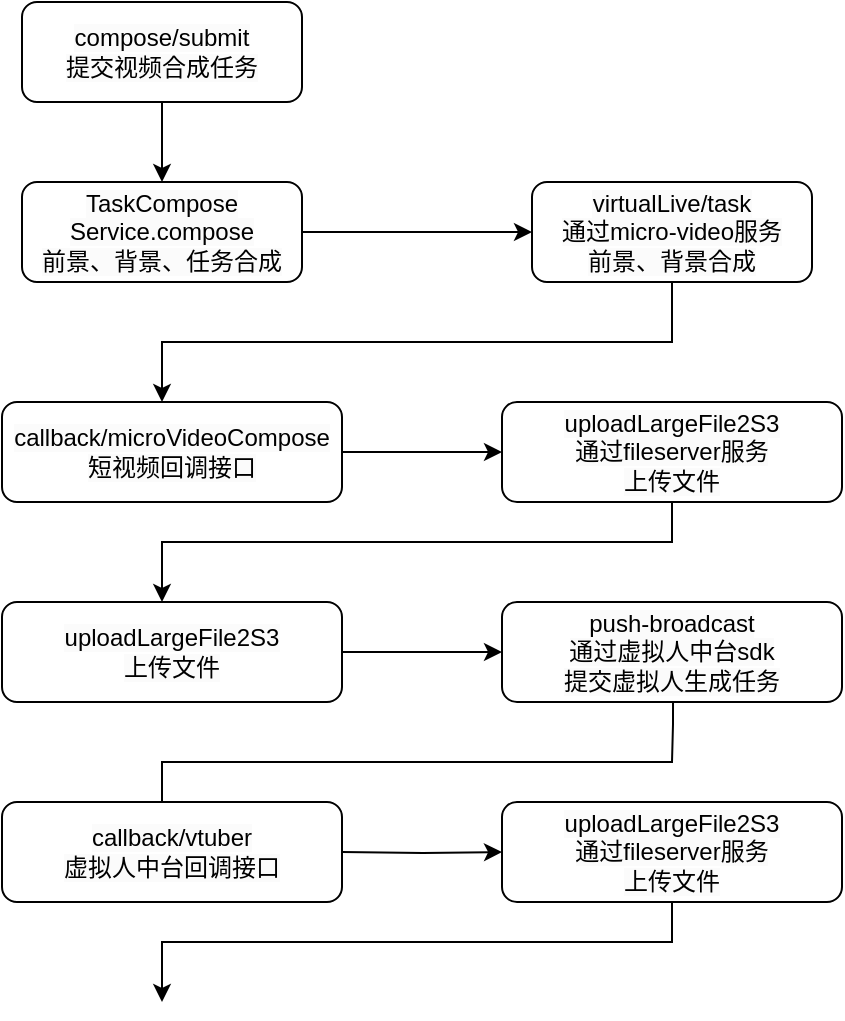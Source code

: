 <mxfile version="21.3.3" type="github">
  <diagram name="Page-1" id="2YBvvXClWsGukQMizWep">
    <mxGraphModel dx="1195" dy="637" grid="1" gridSize="10" guides="1" tooltips="1" connect="1" arrows="1" fold="1" page="1" pageScale="1" pageWidth="850" pageHeight="1100" math="0" shadow="0">
      <root>
        <mxCell id="0" />
        <mxCell id="1" parent="0" />
        <mxCell id="zjWlt8LIJtyGTOpTEjpI-8" value="" style="edgeStyle=orthogonalEdgeStyle;rounded=0;orthogonalLoop=1;jettySize=auto;html=1;" edge="1" parent="1" source="zjWlt8LIJtyGTOpTEjpI-1" target="zjWlt8LIJtyGTOpTEjpI-7">
          <mxGeometry relative="1" as="geometry" />
        </mxCell>
        <mxCell id="zjWlt8LIJtyGTOpTEjpI-1" value="&lt;span style=&quot;color: rgb(0, 0, 0); font-family: Helvetica; font-size: 12px; font-style: normal; font-variant-ligatures: normal; font-variant-caps: normal; font-weight: 400; letter-spacing: normal; orphans: 2; text-indent: 0px; text-transform: none; widows: 2; word-spacing: 0px; -webkit-text-stroke-width: 0px; background-color: rgb(251, 251, 251); text-decoration-thickness: initial; text-decoration-style: initial; text-decoration-color: initial; float: none; display: inline !important;&quot;&gt;compose/submit&lt;br&gt;提交视频合成任务&lt;br&gt;&lt;/span&gt;" style="rounded=1;whiteSpace=wrap;html=1;align=center;" vertex="1" parent="1">
          <mxGeometry x="100" y="130" width="140" height="50" as="geometry" />
        </mxCell>
        <mxCell id="zjWlt8LIJtyGTOpTEjpI-16" value="" style="edgeStyle=orthogonalEdgeStyle;rounded=0;orthogonalLoop=1;jettySize=auto;html=1;" edge="1" parent="1" source="zjWlt8LIJtyGTOpTEjpI-7" target="zjWlt8LIJtyGTOpTEjpI-15">
          <mxGeometry relative="1" as="geometry" />
        </mxCell>
        <mxCell id="zjWlt8LIJtyGTOpTEjpI-7" value="&lt;span style=&quot;color: rgb(0, 0, 0); font-family: Helvetica; font-size: 12px; font-style: normal; font-variant-ligatures: normal; font-variant-caps: normal; font-weight: 400; letter-spacing: normal; orphans: 2; text-indent: 0px; text-transform: none; widows: 2; word-spacing: 0px; -webkit-text-stroke-width: 0px; background-color: rgb(251, 251, 251); text-decoration-thickness: initial; text-decoration-style: initial; text-decoration-color: initial; float: none; display: inline !important;&quot;&gt;TaskCompose&lt;br&gt;Service.compose&lt;br style=&quot;border-color: var(--border-color);&quot;&gt;前景、背景、任务合成&lt;br&gt;&lt;/span&gt;" style="rounded=1;whiteSpace=wrap;html=1;align=center;" vertex="1" parent="1">
          <mxGeometry x="100" y="220" width="140" height="50" as="geometry" />
        </mxCell>
        <mxCell id="zjWlt8LIJtyGTOpTEjpI-18" value="" style="edgeStyle=orthogonalEdgeStyle;rounded=0;orthogonalLoop=1;jettySize=auto;html=1;exitX=0.5;exitY=1;exitDx=0;exitDy=0;" edge="1" parent="1" source="zjWlt8LIJtyGTOpTEjpI-15" target="zjWlt8LIJtyGTOpTEjpI-17">
          <mxGeometry relative="1" as="geometry">
            <Array as="points">
              <mxPoint x="425" y="300" />
              <mxPoint x="170" y="300" />
            </Array>
          </mxGeometry>
        </mxCell>
        <mxCell id="zjWlt8LIJtyGTOpTEjpI-15" value="&lt;span style=&quot;color: rgb(0, 0, 0); font-family: Helvetica; font-size: 12px; font-style: normal; font-variant-ligatures: normal; font-variant-caps: normal; font-weight: 400; letter-spacing: normal; orphans: 2; text-indent: 0px; text-transform: none; widows: 2; word-spacing: 0px; -webkit-text-stroke-width: 0px; background-color: rgb(251, 251, 251); text-decoration-thickness: initial; text-decoration-style: initial; text-decoration-color: initial; float: none; display: inline !important;&quot;&gt;virtualLive/task&lt;br&gt;通过micro-video服务&lt;br&gt;前景、背景合成&lt;br&gt;&lt;/span&gt;" style="rounded=1;whiteSpace=wrap;html=1;align=center;" vertex="1" parent="1">
          <mxGeometry x="355" y="220" width="140" height="50" as="geometry" />
        </mxCell>
        <mxCell id="zjWlt8LIJtyGTOpTEjpI-20" value="" style="edgeStyle=orthogonalEdgeStyle;rounded=0;orthogonalLoop=1;jettySize=auto;html=1;" edge="1" parent="1" source="zjWlt8LIJtyGTOpTEjpI-17" target="zjWlt8LIJtyGTOpTEjpI-19">
          <mxGeometry relative="1" as="geometry" />
        </mxCell>
        <mxCell id="zjWlt8LIJtyGTOpTEjpI-17" value="&lt;span style=&quot;color: rgb(0, 0, 0); font-family: Helvetica; font-size: 12px; font-style: normal; font-variant-ligatures: normal; font-variant-caps: normal; font-weight: 400; letter-spacing: normal; orphans: 2; text-indent: 0px; text-transform: none; widows: 2; word-spacing: 0px; -webkit-text-stroke-width: 0px; background-color: rgb(251, 251, 251); text-decoration-thickness: initial; text-decoration-style: initial; text-decoration-color: initial; float: none; display: inline !important;&quot;&gt;callback/microVideoCompose&lt;br&gt;短视频回调接口&lt;br&gt;&lt;/span&gt;" style="rounded=1;whiteSpace=wrap;html=1;align=center;" vertex="1" parent="1">
          <mxGeometry x="90" y="330" width="170" height="50" as="geometry" />
        </mxCell>
        <mxCell id="zjWlt8LIJtyGTOpTEjpI-19" value="&lt;span style=&quot;color: rgb(0, 0, 0); font-family: Helvetica; font-size: 12px; font-style: normal; font-variant-ligatures: normal; font-variant-caps: normal; font-weight: 400; letter-spacing: normal; orphans: 2; text-indent: 0px; text-transform: none; widows: 2; word-spacing: 0px; -webkit-text-stroke-width: 0px; background-color: rgb(251, 251, 251); text-decoration-thickness: initial; text-decoration-style: initial; text-decoration-color: initial; float: none; display: inline !important;&quot;&gt;uploadLargeFile2S3&lt;br&gt;通过fileserver服务&lt;br&gt;上传文件&lt;br&gt;&lt;/span&gt;" style="rounded=1;whiteSpace=wrap;html=1;align=center;" vertex="1" parent="1">
          <mxGeometry x="340" y="330" width="170" height="50" as="geometry" />
        </mxCell>
        <mxCell id="zjWlt8LIJtyGTOpTEjpI-21" value="" style="edgeStyle=orthogonalEdgeStyle;rounded=0;orthogonalLoop=1;jettySize=auto;html=1;exitX=0.5;exitY=1;exitDx=0;exitDy=0;" edge="1" parent="1" source="zjWlt8LIJtyGTOpTEjpI-19">
          <mxGeometry relative="1" as="geometry">
            <mxPoint x="445" y="380" as="sourcePoint" />
            <mxPoint x="170" y="430" as="targetPoint" />
            <Array as="points">
              <mxPoint x="425" y="400" />
              <mxPoint x="170" y="400" />
            </Array>
          </mxGeometry>
        </mxCell>
        <mxCell id="zjWlt8LIJtyGTOpTEjpI-24" value="" style="edgeStyle=orthogonalEdgeStyle;rounded=0;orthogonalLoop=1;jettySize=auto;html=1;" edge="1" parent="1" source="zjWlt8LIJtyGTOpTEjpI-22" target="zjWlt8LIJtyGTOpTEjpI-23">
          <mxGeometry relative="1" as="geometry" />
        </mxCell>
        <mxCell id="zjWlt8LIJtyGTOpTEjpI-22" value="&lt;span style=&quot;color: rgb(0, 0, 0); font-family: Helvetica; font-size: 12px; font-style: normal; font-variant-ligatures: normal; font-variant-caps: normal; font-weight: 400; letter-spacing: normal; orphans: 2; text-indent: 0px; text-transform: none; widows: 2; word-spacing: 0px; -webkit-text-stroke-width: 0px; background-color: rgb(251, 251, 251); text-decoration-thickness: initial; text-decoration-style: initial; text-decoration-color: initial; float: none; display: inline !important;&quot;&gt;uploadLargeFile2S3&lt;br&gt;上传文件&lt;br&gt;&lt;/span&gt;" style="rounded=1;whiteSpace=wrap;html=1;align=center;" vertex="1" parent="1">
          <mxGeometry x="90" y="430" width="170" height="50" as="geometry" />
        </mxCell>
        <mxCell id="zjWlt8LIJtyGTOpTEjpI-23" value="&lt;span style=&quot;color: rgb(0, 0, 0); font-family: Helvetica; font-size: 12px; font-style: normal; font-variant-ligatures: normal; font-variant-caps: normal; font-weight: 400; letter-spacing: normal; orphans: 2; text-indent: 0px; text-transform: none; widows: 2; word-spacing: 0px; -webkit-text-stroke-width: 0px; background-color: rgb(251, 251, 251); text-decoration-thickness: initial; text-decoration-style: initial; text-decoration-color: initial; float: none; display: inline !important;&quot;&gt;push-broadcast&lt;br&gt;通过虚拟人中台sdk&lt;br&gt;提交虚拟人生成任务&lt;br&gt;&lt;/span&gt;" style="rounded=1;whiteSpace=wrap;html=1;align=center;" vertex="1" parent="1">
          <mxGeometry x="340" y="430" width="170" height="50" as="geometry" />
        </mxCell>
        <mxCell id="zjWlt8LIJtyGTOpTEjpI-26" value="" style="edgeStyle=orthogonalEdgeStyle;rounded=0;orthogonalLoop=1;jettySize=auto;html=1;exitX=0.503;exitY=1.006;exitDx=0;exitDy=0;exitPerimeter=0;" edge="1" parent="1" source="zjWlt8LIJtyGTOpTEjpI-23">
          <mxGeometry relative="1" as="geometry">
            <mxPoint x="445" y="491" as="sourcePoint" />
            <mxPoint x="170" y="540" as="targetPoint" />
            <Array as="points">
              <mxPoint x="426" y="491" />
              <mxPoint x="425" y="491" />
              <mxPoint x="425" y="510" />
              <mxPoint x="170" y="510" />
            </Array>
          </mxGeometry>
        </mxCell>
        <mxCell id="zjWlt8LIJtyGTOpTEjpI-27" value="&lt;span style=&quot;color: rgb(0, 0, 0); font-family: Helvetica; font-size: 12px; font-style: normal; font-variant-ligatures: normal; font-variant-caps: normal; font-weight: 400; letter-spacing: normal; orphans: 2; text-indent: 0px; text-transform: none; widows: 2; word-spacing: 0px; -webkit-text-stroke-width: 0px; background-color: rgb(251, 251, 251); text-decoration-thickness: initial; text-decoration-style: initial; text-decoration-color: initial; float: none; display: inline !important;&quot;&gt;callback/vtuber&lt;br&gt;虚拟人中台回调接口&lt;br&gt;&lt;/span&gt;" style="rounded=1;whiteSpace=wrap;html=1;align=center;" vertex="1" parent="1">
          <mxGeometry x="90" y="530" width="170" height="50" as="geometry" />
        </mxCell>
        <mxCell id="zjWlt8LIJtyGTOpTEjpI-28" value="" style="edgeStyle=orthogonalEdgeStyle;rounded=0;orthogonalLoop=1;jettySize=auto;html=1;" edge="1" parent="1" target="zjWlt8LIJtyGTOpTEjpI-29">
          <mxGeometry relative="1" as="geometry">
            <mxPoint x="260" y="555" as="sourcePoint" />
          </mxGeometry>
        </mxCell>
        <mxCell id="zjWlt8LIJtyGTOpTEjpI-29" value="&lt;span style=&quot;color: rgb(0, 0, 0); font-family: Helvetica; font-size: 12px; font-style: normal; font-variant-ligatures: normal; font-variant-caps: normal; font-weight: 400; letter-spacing: normal; orphans: 2; text-indent: 0px; text-transform: none; widows: 2; word-spacing: 0px; -webkit-text-stroke-width: 0px; background-color: rgb(251, 251, 251); text-decoration-thickness: initial; text-decoration-style: initial; text-decoration-color: initial; float: none; display: inline !important;&quot;&gt;uploadLargeFile2S3&lt;br&gt;通过fileserver服务&lt;br&gt;上传文件&lt;br&gt;&lt;/span&gt;" style="rounded=1;whiteSpace=wrap;html=1;align=center;" vertex="1" parent="1">
          <mxGeometry x="340" y="530" width="170" height="50" as="geometry" />
        </mxCell>
        <mxCell id="zjWlt8LIJtyGTOpTEjpI-30" value="" style="edgeStyle=orthogonalEdgeStyle;rounded=0;orthogonalLoop=1;jettySize=auto;html=1;exitX=0.5;exitY=1;exitDx=0;exitDy=0;" edge="1" parent="1" source="zjWlt8LIJtyGTOpTEjpI-29">
          <mxGeometry relative="1" as="geometry">
            <mxPoint x="445" y="580" as="sourcePoint" />
            <mxPoint x="170" y="630" as="targetPoint" />
            <Array as="points">
              <mxPoint x="425" y="600" />
              <mxPoint x="170" y="600" />
            </Array>
          </mxGeometry>
        </mxCell>
      </root>
    </mxGraphModel>
  </diagram>
</mxfile>
